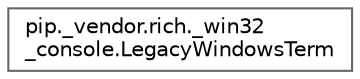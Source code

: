 digraph "Graphical Class Hierarchy"
{
 // LATEX_PDF_SIZE
  bgcolor="transparent";
  edge [fontname=Helvetica,fontsize=10,labelfontname=Helvetica,labelfontsize=10];
  node [fontname=Helvetica,fontsize=10,shape=box,height=0.2,width=0.4];
  rankdir="LR";
  Node0 [id="Node000000",label="pip._vendor.rich._win32\l_console.LegacyWindowsTerm",height=0.2,width=0.4,color="grey40", fillcolor="white", style="filled",URL="$d0/d8a/classpip_1_1__vendor_1_1rich_1_1__win32__console_1_1LegacyWindowsTerm.html",tooltip=" "];
}
